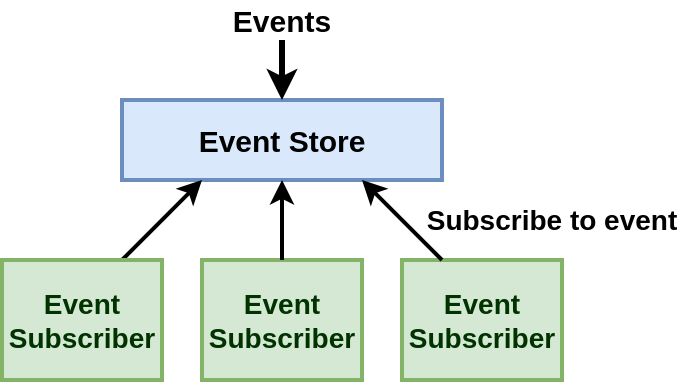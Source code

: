 <mxfile version="11.0.5" type="device"><diagram id="uM3_VcFNA1u3JxbzWTWf" name="Page-1"><mxGraphModel dx="1750" dy="949" grid="1" gridSize="10" guides="1" tooltips="1" connect="1" arrows="1" fold="1" page="1" pageScale="1" pageWidth="3000" pageHeight="3000" math="0" shadow="0"><root><mxCell id="0"/><mxCell id="1" parent="0"/><mxCell id="Au31qqX9KaL_1jeub00s-1" value="&lt;font style=&quot;font-size: 15px&quot;&gt;&lt;b&gt;Event Store&lt;/b&gt;&lt;/font&gt;" style="rounded=0;whiteSpace=wrap;html=1;strokeWidth=2;fillColor=#dae8fc;strokeColor=#6c8ebf;" vertex="1" parent="1"><mxGeometry x="760" y="360" width="160" height="40" as="geometry"/></mxCell><mxCell id="Au31qqX9KaL_1jeub00s-2" value="" style="endArrow=classic;html=1;strokeWidth=3;entryX=0.5;entryY=0;entryDx=0;entryDy=0;" edge="1" parent="1" target="Au31qqX9KaL_1jeub00s-1"><mxGeometry width="50" height="50" relative="1" as="geometry"><mxPoint x="840" y="330" as="sourcePoint"/><mxPoint x="740" y="340" as="targetPoint"/></mxGeometry></mxCell><mxCell id="Au31qqX9KaL_1jeub00s-3" value="&lt;font style=&quot;font-size: 15px&quot;&gt;&lt;b&gt;Events&lt;/b&gt;&lt;/font&gt;" style="text;html=1;strokeColor=none;fillColor=none;align=center;verticalAlign=middle;whiteSpace=wrap;rounded=0;" vertex="1" parent="1"><mxGeometry x="815" y="310" width="50" height="20" as="geometry"/></mxCell><mxCell id="Au31qqX9KaL_1jeub00s-8" value="" style="endArrow=classic;html=1;strokeWidth=2;exitX=0.75;exitY=0;exitDx=0;exitDy=0;entryX=0.25;entryY=1;entryDx=0;entryDy=0;" edge="1" parent="1" source="Au31qqX9KaL_1jeub00s-10" target="Au31qqX9KaL_1jeub00s-1"><mxGeometry width="50" height="50" relative="1" as="geometry"><mxPoint x="920" y="320" as="sourcePoint"/><mxPoint x="690" y="350" as="targetPoint"/></mxGeometry></mxCell><mxCell id="Au31qqX9KaL_1jeub00s-10" value="&lt;font style=&quot;font-size: 14px&quot;&gt;&lt;b&gt;&lt;font color=&quot;#003300&quot;&gt;Event&lt;br&gt;Subscriber&lt;/font&gt;&lt;br&gt;&lt;/b&gt;&lt;/font&gt;" style="rounded=0;whiteSpace=wrap;html=1;strokeWidth=2;fillColor=#d5e8d4;strokeColor=#82b366;" vertex="1" parent="1"><mxGeometry x="700" y="440" width="80" height="60" as="geometry"/></mxCell><mxCell id="Au31qqX9KaL_1jeub00s-11" value="&lt;font style=&quot;font-size: 14px&quot;&gt;&lt;b&gt;&lt;font color=&quot;#003300&quot;&gt;Event&lt;br&gt;Subscriber&lt;/font&gt;&lt;br&gt;&lt;/b&gt;&lt;/font&gt;" style="rounded=0;whiteSpace=wrap;html=1;strokeWidth=2;fillColor=#d5e8d4;strokeColor=#82b366;" vertex="1" parent="1"><mxGeometry x="800" y="440" width="80" height="60" as="geometry"/></mxCell><mxCell id="Au31qqX9KaL_1jeub00s-12" value="&lt;font style=&quot;font-size: 14px&quot;&gt;&lt;b&gt;&lt;font color=&quot;#003300&quot;&gt;Event&lt;br&gt;Subscriber&lt;/font&gt;&lt;br&gt;&lt;/b&gt;&lt;/font&gt;" style="rounded=0;whiteSpace=wrap;html=1;strokeWidth=2;fillColor=#d5e8d4;strokeColor=#82b366;" vertex="1" parent="1"><mxGeometry x="900" y="440" width="80" height="60" as="geometry"/></mxCell><mxCell id="Au31qqX9KaL_1jeub00s-13" value="" style="endArrow=classic;html=1;strokeWidth=2;exitX=0.5;exitY=0;exitDx=0;exitDy=0;entryX=0.5;entryY=1;entryDx=0;entryDy=0;" edge="1" parent="1" source="Au31qqX9KaL_1jeub00s-11" target="Au31qqX9KaL_1jeub00s-1"><mxGeometry width="50" height="50" relative="1" as="geometry"><mxPoint x="1010" y="350" as="sourcePoint"/><mxPoint x="1070" y="310" as="targetPoint"/></mxGeometry></mxCell><mxCell id="Au31qqX9KaL_1jeub00s-14" value="" style="endArrow=classic;html=1;strokeWidth=2;exitX=0.25;exitY=0;exitDx=0;exitDy=0;entryX=0.75;entryY=1;entryDx=0;entryDy=0;" edge="1" parent="1" source="Au31qqX9KaL_1jeub00s-12" target="Au31qqX9KaL_1jeub00s-1"><mxGeometry width="50" height="50" relative="1" as="geometry"><mxPoint x="1000" y="380" as="sourcePoint"/><mxPoint x="1060" y="340" as="targetPoint"/></mxGeometry></mxCell><mxCell id="Au31qqX9KaL_1jeub00s-16" value="&lt;b&gt;&lt;font style=&quot;font-size: 14px&quot;&gt;Subscribe to event&lt;/font&gt;&lt;/b&gt;" style="text;html=1;strokeColor=none;fillColor=none;align=center;verticalAlign=middle;whiteSpace=wrap;rounded=0;" vertex="1" parent="1"><mxGeometry x="910" y="410" width="130" height="20" as="geometry"/></mxCell></root></mxGraphModel></diagram></mxfile>